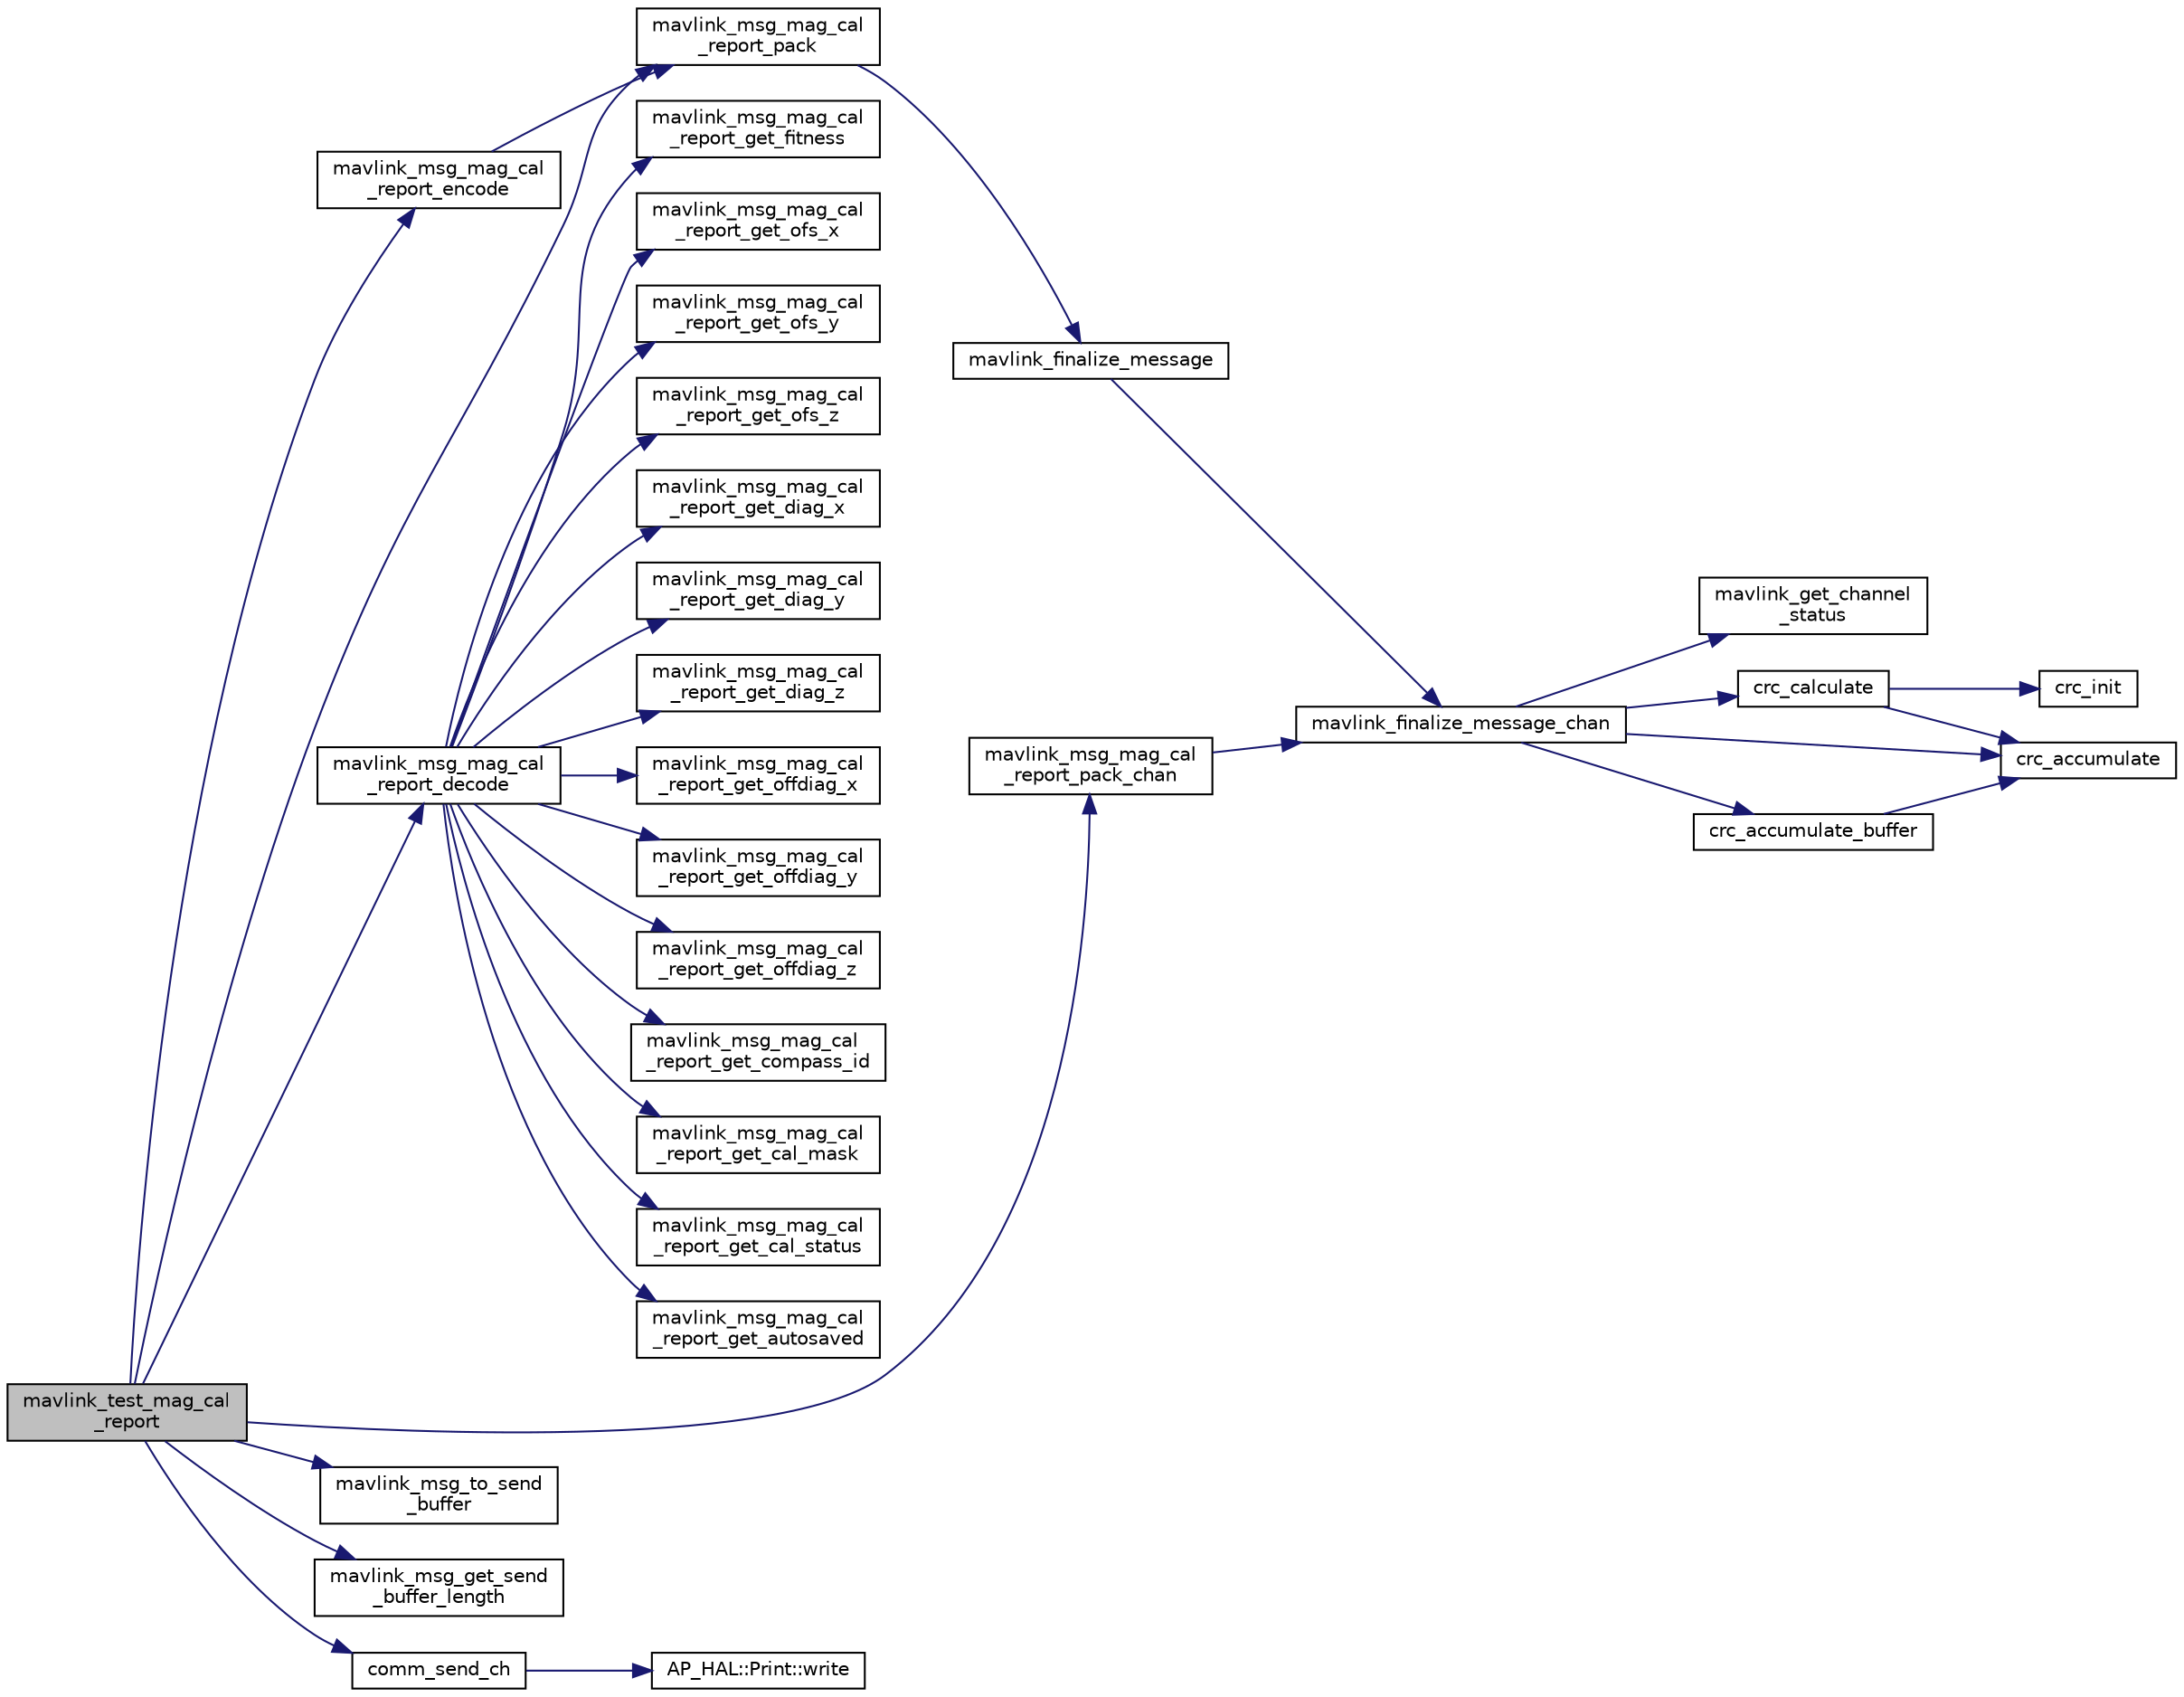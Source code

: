 digraph "mavlink_test_mag_cal_report"
{
 // INTERACTIVE_SVG=YES
  edge [fontname="Helvetica",fontsize="10",labelfontname="Helvetica",labelfontsize="10"];
  node [fontname="Helvetica",fontsize="10",shape=record];
  rankdir="LR";
  Node1 [label="mavlink_test_mag_cal\l_report",height=0.2,width=0.4,color="black", fillcolor="grey75", style="filled", fontcolor="black"];
  Node1 -> Node2 [color="midnightblue",fontsize="10",style="solid",fontname="Helvetica"];
  Node2 [label="mavlink_msg_mag_cal\l_report_encode",height=0.2,width=0.4,color="black", fillcolor="white", style="filled",URL="$mavlink__msg__mag__cal__report_8h.html#a5bcd5ff37466edc954fdab4f08f51c90",tooltip="Encode a mag_cal_report struct. "];
  Node2 -> Node3 [color="midnightblue",fontsize="10",style="solid",fontname="Helvetica"];
  Node3 [label="mavlink_msg_mag_cal\l_report_pack",height=0.2,width=0.4,color="black", fillcolor="white", style="filled",URL="$mavlink__msg__mag__cal__report_8h.html#af0cd76b97c97d40065f530d49c30ca4c",tooltip="Pack a mag_cal_report message. "];
  Node3 -> Node4 [color="midnightblue",fontsize="10",style="solid",fontname="Helvetica"];
  Node4 [label="mavlink_finalize_message",height=0.2,width=0.4,color="black", fillcolor="white", style="filled",URL="$mavlink__helpers_8h.html#af3bea083c5ec83f5b6570b2bd4a817d0",tooltip="Finalize a MAVLink message with MAVLINK_COMM_0 as default channel. "];
  Node4 -> Node5 [color="midnightblue",fontsize="10",style="solid",fontname="Helvetica"];
  Node5 [label="mavlink_finalize_message_chan",height=0.2,width=0.4,color="black", fillcolor="white", style="filled",URL="$mavlink__helpers_8h.html#aa66131138fc02101dcc73b4b556ab422",tooltip="Finalize a MAVLink message with channel assignment. "];
  Node5 -> Node6 [color="midnightblue",fontsize="10",style="solid",fontname="Helvetica"];
  Node6 [label="mavlink_get_channel\l_status",height=0.2,width=0.4,color="black", fillcolor="white", style="filled",URL="$mavlink__helpers_8h.html#ac006d308067f48514ca5c0cf0b046c28"];
  Node5 -> Node7 [color="midnightblue",fontsize="10",style="solid",fontname="Helvetica"];
  Node7 [label="crc_calculate",height=0.2,width=0.4,color="black", fillcolor="white", style="filled",URL="$checksum_8h.html#ab4264eb7b9e22aabb5cc3191bce35f4c",tooltip="Calculates the X.25 checksum on a byte buffer. "];
  Node7 -> Node8 [color="midnightblue",fontsize="10",style="solid",fontname="Helvetica"];
  Node8 [label="crc_init",height=0.2,width=0.4,color="black", fillcolor="white", style="filled",URL="$checksum_8h.html#aee738f6e20d31b027afdd966c79befae",tooltip="Initiliaze the buffer for the X.25 CRC. "];
  Node7 -> Node9 [color="midnightblue",fontsize="10",style="solid",fontname="Helvetica"];
  Node9 [label="crc_accumulate",height=0.2,width=0.4,color="black", fillcolor="white", style="filled",URL="$checksum_8h.html#ade2bbc31cd3b5b6d839556f56de61957",tooltip="Accumulate the X.25 CRC by adding one char at a time. "];
  Node5 -> Node10 [color="midnightblue",fontsize="10",style="solid",fontname="Helvetica"];
  Node10 [label="crc_accumulate_buffer",height=0.2,width=0.4,color="black", fillcolor="white", style="filled",URL="$checksum_8h.html#abcbaa800e8fcbcdf9bb48168657fbefd",tooltip="Accumulate the X.25 CRC by adding an array of bytes. "];
  Node10 -> Node9 [color="midnightblue",fontsize="10",style="solid",fontname="Helvetica"];
  Node5 -> Node9 [color="midnightblue",fontsize="10",style="solid",fontname="Helvetica"];
  Node1 -> Node11 [color="midnightblue",fontsize="10",style="solid",fontname="Helvetica"];
  Node11 [label="mavlink_msg_mag_cal\l_report_decode",height=0.2,width=0.4,color="black", fillcolor="white", style="filled",URL="$mavlink__msg__mag__cal__report_8h.html#a3a9fb469704fd6ae2d75e62764ec89b1",tooltip="Decode a mag_cal_report message into a struct. "];
  Node11 -> Node12 [color="midnightblue",fontsize="10",style="solid",fontname="Helvetica"];
  Node12 [label="mavlink_msg_mag_cal\l_report_get_fitness",height=0.2,width=0.4,color="black", fillcolor="white", style="filled",URL="$mavlink__msg__mag__cal__report_8h.html#aa9a97e01de34b1114bfe20e60d77e789",tooltip="Get field fitness from mag_cal_report message. "];
  Node11 -> Node13 [color="midnightblue",fontsize="10",style="solid",fontname="Helvetica"];
  Node13 [label="mavlink_msg_mag_cal\l_report_get_ofs_x",height=0.2,width=0.4,color="black", fillcolor="white", style="filled",URL="$mavlink__msg__mag__cal__report_8h.html#a88ee48d733eb066909646aef14f6f524",tooltip="Get field ofs_x from mag_cal_report message. "];
  Node11 -> Node14 [color="midnightblue",fontsize="10",style="solid",fontname="Helvetica"];
  Node14 [label="mavlink_msg_mag_cal\l_report_get_ofs_y",height=0.2,width=0.4,color="black", fillcolor="white", style="filled",URL="$mavlink__msg__mag__cal__report_8h.html#a285f17a03155129f0b08c945e1c2a10a",tooltip="Get field ofs_y from mag_cal_report message. "];
  Node11 -> Node15 [color="midnightblue",fontsize="10",style="solid",fontname="Helvetica"];
  Node15 [label="mavlink_msg_mag_cal\l_report_get_ofs_z",height=0.2,width=0.4,color="black", fillcolor="white", style="filled",URL="$mavlink__msg__mag__cal__report_8h.html#a1426a16666b270804886bffba9395131",tooltip="Get field ofs_z from mag_cal_report message. "];
  Node11 -> Node16 [color="midnightblue",fontsize="10",style="solid",fontname="Helvetica"];
  Node16 [label="mavlink_msg_mag_cal\l_report_get_diag_x",height=0.2,width=0.4,color="black", fillcolor="white", style="filled",URL="$mavlink__msg__mag__cal__report_8h.html#abf8bd7af98fbc310da5c8381d995589c",tooltip="Get field diag_x from mag_cal_report message. "];
  Node11 -> Node17 [color="midnightblue",fontsize="10",style="solid",fontname="Helvetica"];
  Node17 [label="mavlink_msg_mag_cal\l_report_get_diag_y",height=0.2,width=0.4,color="black", fillcolor="white", style="filled",URL="$mavlink__msg__mag__cal__report_8h.html#a94432d3666e88d48af8ed544491269d6",tooltip="Get field diag_y from mag_cal_report message. "];
  Node11 -> Node18 [color="midnightblue",fontsize="10",style="solid",fontname="Helvetica"];
  Node18 [label="mavlink_msg_mag_cal\l_report_get_diag_z",height=0.2,width=0.4,color="black", fillcolor="white", style="filled",URL="$mavlink__msg__mag__cal__report_8h.html#a87be01e3351f1fd9eec805f3afbec3fb",tooltip="Get field diag_z from mag_cal_report message. "];
  Node11 -> Node19 [color="midnightblue",fontsize="10",style="solid",fontname="Helvetica"];
  Node19 [label="mavlink_msg_mag_cal\l_report_get_offdiag_x",height=0.2,width=0.4,color="black", fillcolor="white", style="filled",URL="$mavlink__msg__mag__cal__report_8h.html#a858dd6f4595acc7e99acc48867cbc5e0",tooltip="Get field offdiag_x from mag_cal_report message. "];
  Node11 -> Node20 [color="midnightblue",fontsize="10",style="solid",fontname="Helvetica"];
  Node20 [label="mavlink_msg_mag_cal\l_report_get_offdiag_y",height=0.2,width=0.4,color="black", fillcolor="white", style="filled",URL="$mavlink__msg__mag__cal__report_8h.html#a9b8c9926daacc0474030f5bd23128c55",tooltip="Get field offdiag_y from mag_cal_report message. "];
  Node11 -> Node21 [color="midnightblue",fontsize="10",style="solid",fontname="Helvetica"];
  Node21 [label="mavlink_msg_mag_cal\l_report_get_offdiag_z",height=0.2,width=0.4,color="black", fillcolor="white", style="filled",URL="$mavlink__msg__mag__cal__report_8h.html#ab6a5fc47a45557279c523d56c36b7965",tooltip="Get field offdiag_z from mag_cal_report message. "];
  Node11 -> Node22 [color="midnightblue",fontsize="10",style="solid",fontname="Helvetica"];
  Node22 [label="mavlink_msg_mag_cal\l_report_get_compass_id",height=0.2,width=0.4,color="black", fillcolor="white", style="filled",URL="$mavlink__msg__mag__cal__report_8h.html#aa9f0b4dc47b365e5f97ca52c6276d20d",tooltip="Send a mag_cal_report message. "];
  Node11 -> Node23 [color="midnightblue",fontsize="10",style="solid",fontname="Helvetica"];
  Node23 [label="mavlink_msg_mag_cal\l_report_get_cal_mask",height=0.2,width=0.4,color="black", fillcolor="white", style="filled",URL="$mavlink__msg__mag__cal__report_8h.html#ad58a2f218364b45ef6e1884a6abc7d34",tooltip="Get field cal_mask from mag_cal_report message. "];
  Node11 -> Node24 [color="midnightblue",fontsize="10",style="solid",fontname="Helvetica"];
  Node24 [label="mavlink_msg_mag_cal\l_report_get_cal_status",height=0.2,width=0.4,color="black", fillcolor="white", style="filled",URL="$mavlink__msg__mag__cal__report_8h.html#a8d5c254a803beed8a573a60603b0cfa6",tooltip="Get field cal_status from mag_cal_report message. "];
  Node11 -> Node25 [color="midnightblue",fontsize="10",style="solid",fontname="Helvetica"];
  Node25 [label="mavlink_msg_mag_cal\l_report_get_autosaved",height=0.2,width=0.4,color="black", fillcolor="white", style="filled",URL="$mavlink__msg__mag__cal__report_8h.html#aacbc2d11ef62b18c22547938c2d3cb27",tooltip="Get field autosaved from mag_cal_report message. "];
  Node1 -> Node3 [color="midnightblue",fontsize="10",style="solid",fontname="Helvetica"];
  Node1 -> Node26 [color="midnightblue",fontsize="10",style="solid",fontname="Helvetica"];
  Node26 [label="mavlink_msg_mag_cal\l_report_pack_chan",height=0.2,width=0.4,color="black", fillcolor="white", style="filled",URL="$mavlink__msg__mag__cal__report_8h.html#a9e5ed82008adc4545c03e014ceaf6131",tooltip="Pack a mag_cal_report message on a channel. "];
  Node26 -> Node5 [color="midnightblue",fontsize="10",style="solid",fontname="Helvetica"];
  Node1 -> Node27 [color="midnightblue",fontsize="10",style="solid",fontname="Helvetica"];
  Node27 [label="mavlink_msg_to_send\l_buffer",height=0.2,width=0.4,color="black", fillcolor="white", style="filled",URL="$mavlink__helpers_8h.html#afea0a9befa84822fd62c2899ea0d849e",tooltip="Pack a message to send it over a serial byte stream. "];
  Node1 -> Node28 [color="midnightblue",fontsize="10",style="solid",fontname="Helvetica"];
  Node28 [label="mavlink_msg_get_send\l_buffer_length",height=0.2,width=0.4,color="black", fillcolor="white", style="filled",URL="$protocol_8h.html#aa86c08f27aabb7a2e12a67f189f590c8",tooltip="Get the required buffer size for this message. "];
  Node1 -> Node29 [color="midnightblue",fontsize="10",style="solid",fontname="Helvetica"];
  Node29 [label="comm_send_ch",height=0.2,width=0.4,color="black", fillcolor="white", style="filled",URL="$GCS__MAVLink_8h.html#ab753873a1ee10adedd0ce246311468f8"];
  Node29 -> Node30 [color="midnightblue",fontsize="10",style="solid",fontname="Helvetica"];
  Node30 [label="AP_HAL::Print::write",height=0.2,width=0.4,color="black", fillcolor="white", style="filled",URL="$classAP__HAL_1_1Print.html#acc65391952a43334f8f5c9bef341f501"];
}
